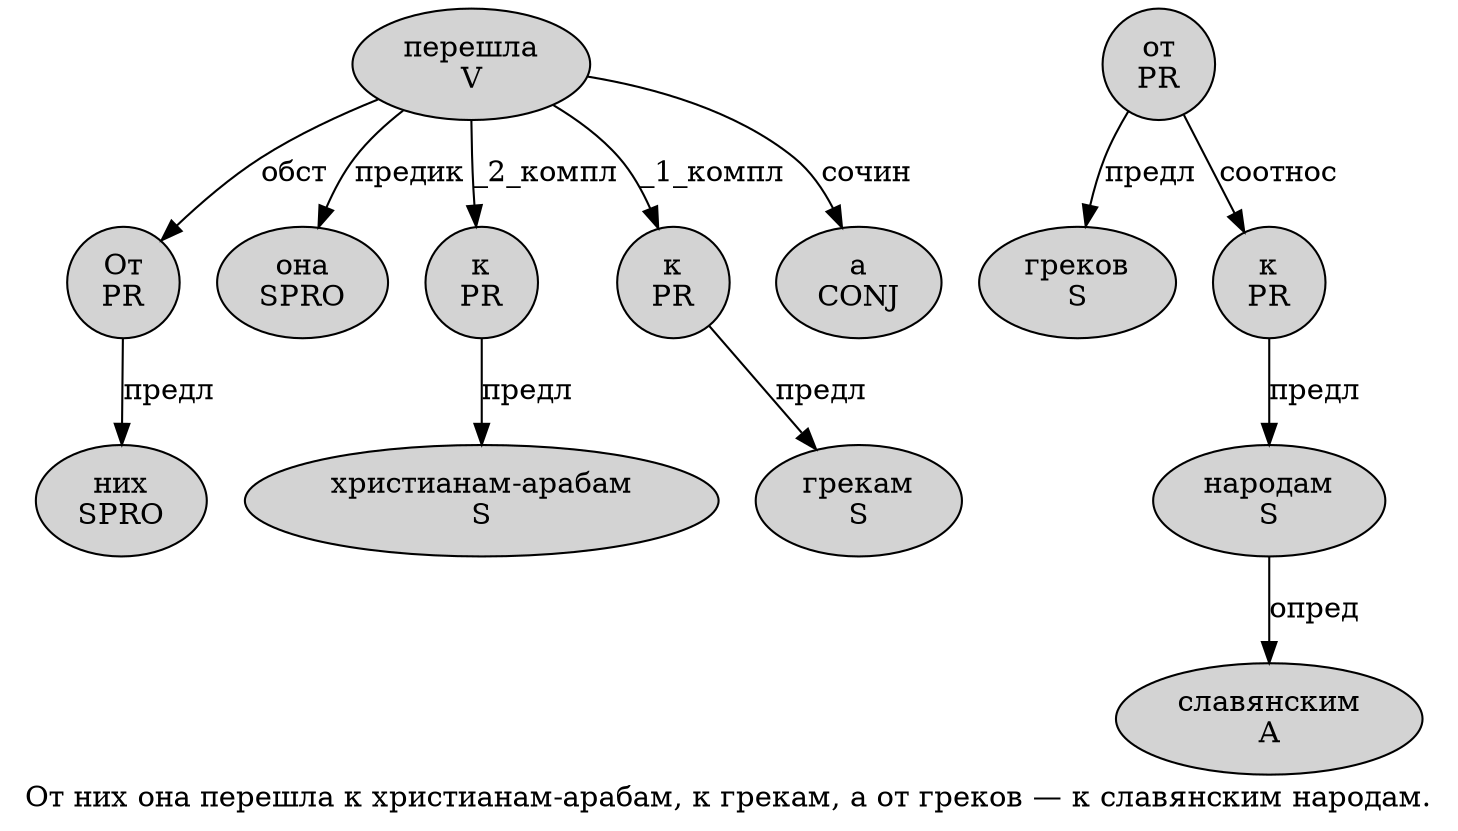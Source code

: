 digraph SENTENCE_542 {
	graph [label="От них она перешла к христианам-арабам, к грекам, а от греков — к славянским народам."]
	node [style=filled]
		0 [label="От
PR" color="" fillcolor=lightgray penwidth=1 shape=ellipse]
		1 [label="них
SPRO" color="" fillcolor=lightgray penwidth=1 shape=ellipse]
		2 [label="она
SPRO" color="" fillcolor=lightgray penwidth=1 shape=ellipse]
		3 [label="перешла
V" color="" fillcolor=lightgray penwidth=1 shape=ellipse]
		4 [label="к
PR" color="" fillcolor=lightgray penwidth=1 shape=ellipse]
		5 [label="христианам-арабам
S" color="" fillcolor=lightgray penwidth=1 shape=ellipse]
		7 [label="к
PR" color="" fillcolor=lightgray penwidth=1 shape=ellipse]
		8 [label="грекам
S" color="" fillcolor=lightgray penwidth=1 shape=ellipse]
		10 [label="а
CONJ" color="" fillcolor=lightgray penwidth=1 shape=ellipse]
		11 [label="от
PR" color="" fillcolor=lightgray penwidth=1 shape=ellipse]
		12 [label="греков
S" color="" fillcolor=lightgray penwidth=1 shape=ellipse]
		14 [label="к
PR" color="" fillcolor=lightgray penwidth=1 shape=ellipse]
		15 [label="славянским
A" color="" fillcolor=lightgray penwidth=1 shape=ellipse]
		16 [label="народам
S" color="" fillcolor=lightgray penwidth=1 shape=ellipse]
			0 -> 1 [label="предл"]
			7 -> 8 [label="предл"]
			16 -> 15 [label="опред"]
			4 -> 5 [label="предл"]
			11 -> 12 [label="предл"]
			11 -> 14 [label="соотнос"]
			3 -> 0 [label="обст"]
			3 -> 2 [label="предик"]
			3 -> 4 [label="_2_компл"]
			3 -> 7 [label="_1_компл"]
			3 -> 10 [label="сочин"]
			14 -> 16 [label="предл"]
}
